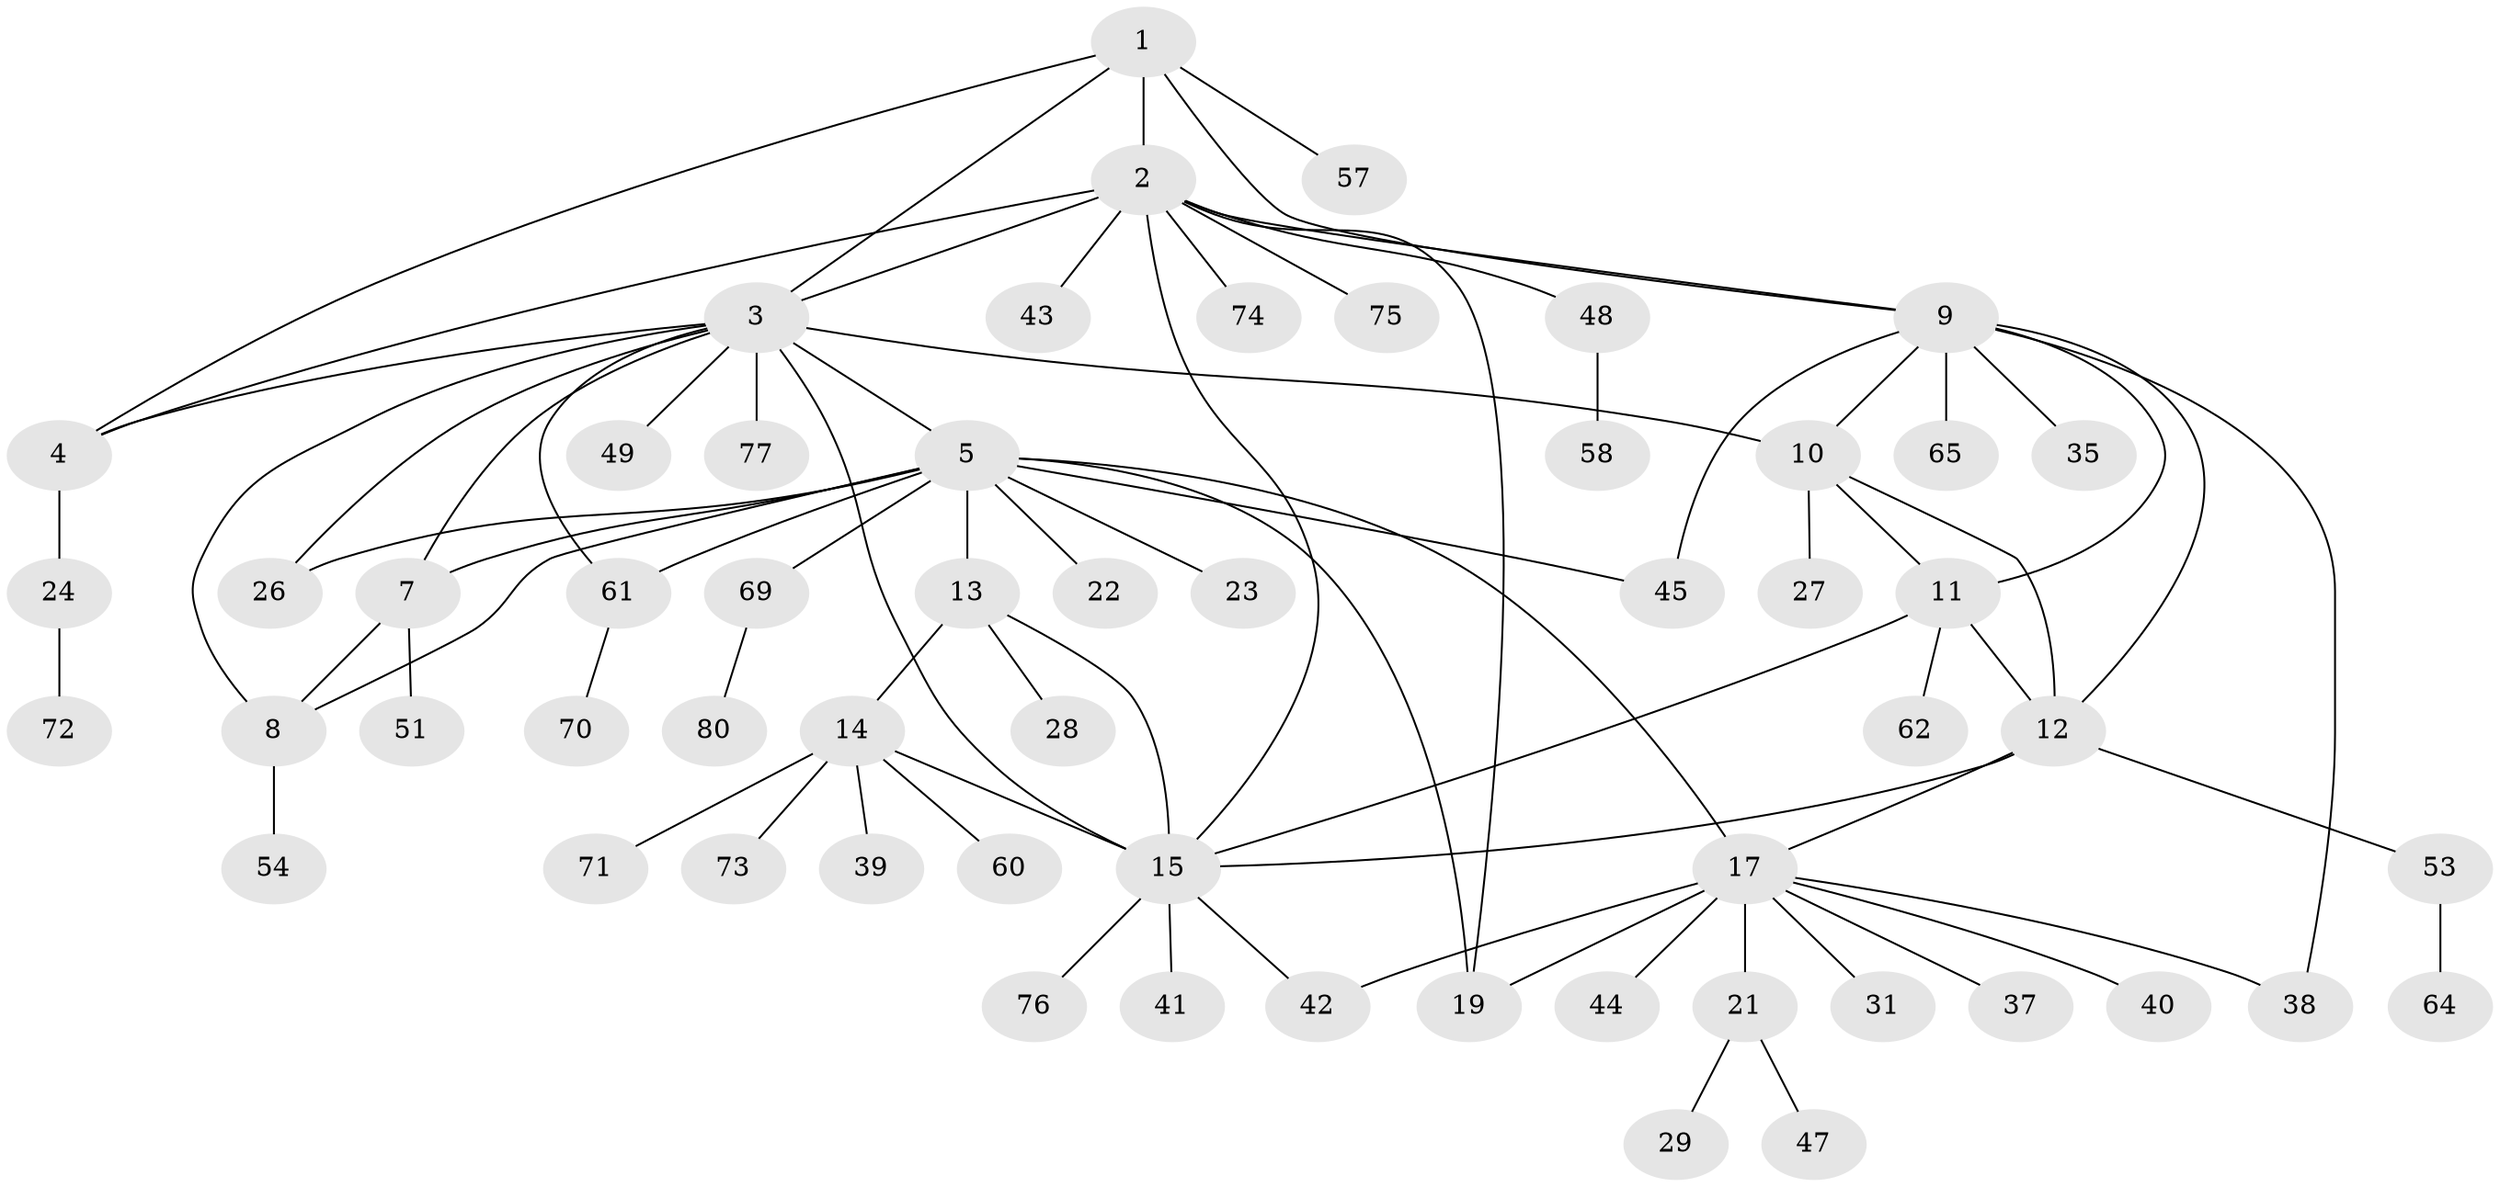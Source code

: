 // original degree distribution, {6: 0.04938271604938271, 11: 0.012345679012345678, 7: 0.024691358024691357, 5: 0.07407407407407407, 8: 0.04938271604938271, 9: 0.024691358024691357, 4: 0.024691358024691357, 2: 0.16049382716049382, 1: 0.5308641975308642, 3: 0.04938271604938271}
// Generated by graph-tools (version 1.1) at 2025/42/03/06/25 10:42:10]
// undirected, 58 vertices, 81 edges
graph export_dot {
graph [start="1"]
  node [color=gray90,style=filled];
  1 [super="+59"];
  2 [super="+81"];
  3 [super="+6"];
  4 [super="+66"];
  5 [super="+18"];
  7 [super="+30"];
  8 [super="+52"];
  9 [super="+46"];
  10 [super="+25"];
  11 [super="+55"];
  12 [super="+63"];
  13;
  14 [super="+33"];
  15 [super="+16"];
  17 [super="+20"];
  19;
  21 [super="+56"];
  22 [super="+36"];
  23;
  24 [super="+68"];
  26 [super="+32"];
  27;
  28 [super="+34"];
  29;
  31;
  35;
  37;
  38;
  39;
  40;
  41;
  42 [super="+50"];
  43;
  44;
  45;
  47;
  48;
  49;
  51;
  53 [super="+67"];
  54;
  57;
  58;
  60;
  61 [super="+78"];
  62;
  64;
  65;
  69 [super="+79"];
  70;
  71;
  72;
  73;
  74;
  75;
  76;
  77;
  80;
  1 -- 2;
  1 -- 3;
  1 -- 4;
  1 -- 9;
  1 -- 57;
  2 -- 3 [weight=2];
  2 -- 4;
  2 -- 19;
  2 -- 43;
  2 -- 48;
  2 -- 74;
  2 -- 75;
  2 -- 15;
  2 -- 9;
  3 -- 4;
  3 -- 26;
  3 -- 61;
  3 -- 77;
  3 -- 5;
  3 -- 7;
  3 -- 8;
  3 -- 10;
  3 -- 15;
  3 -- 49;
  4 -- 24;
  5 -- 7;
  5 -- 8;
  5 -- 22;
  5 -- 23;
  5 -- 69;
  5 -- 13;
  5 -- 45;
  5 -- 17 [weight=2];
  5 -- 19;
  5 -- 26;
  5 -- 61;
  7 -- 8;
  7 -- 51;
  8 -- 54;
  9 -- 10;
  9 -- 11;
  9 -- 12;
  9 -- 35;
  9 -- 38;
  9 -- 45;
  9 -- 65;
  10 -- 11;
  10 -- 12;
  10 -- 27;
  11 -- 12;
  11 -- 62;
  11 -- 15;
  12 -- 17;
  12 -- 53;
  12 -- 15;
  13 -- 14;
  13 -- 15 [weight=2];
  13 -- 28;
  14 -- 15 [weight=2];
  14 -- 39;
  14 -- 60;
  14 -- 71;
  14 -- 73;
  15 -- 41;
  15 -- 76;
  15 -- 42;
  17 -- 19 [weight=2];
  17 -- 38;
  17 -- 44;
  17 -- 37;
  17 -- 40;
  17 -- 42;
  17 -- 21;
  17 -- 31;
  21 -- 29;
  21 -- 47;
  24 -- 72;
  48 -- 58;
  53 -- 64;
  61 -- 70;
  69 -- 80;
}
